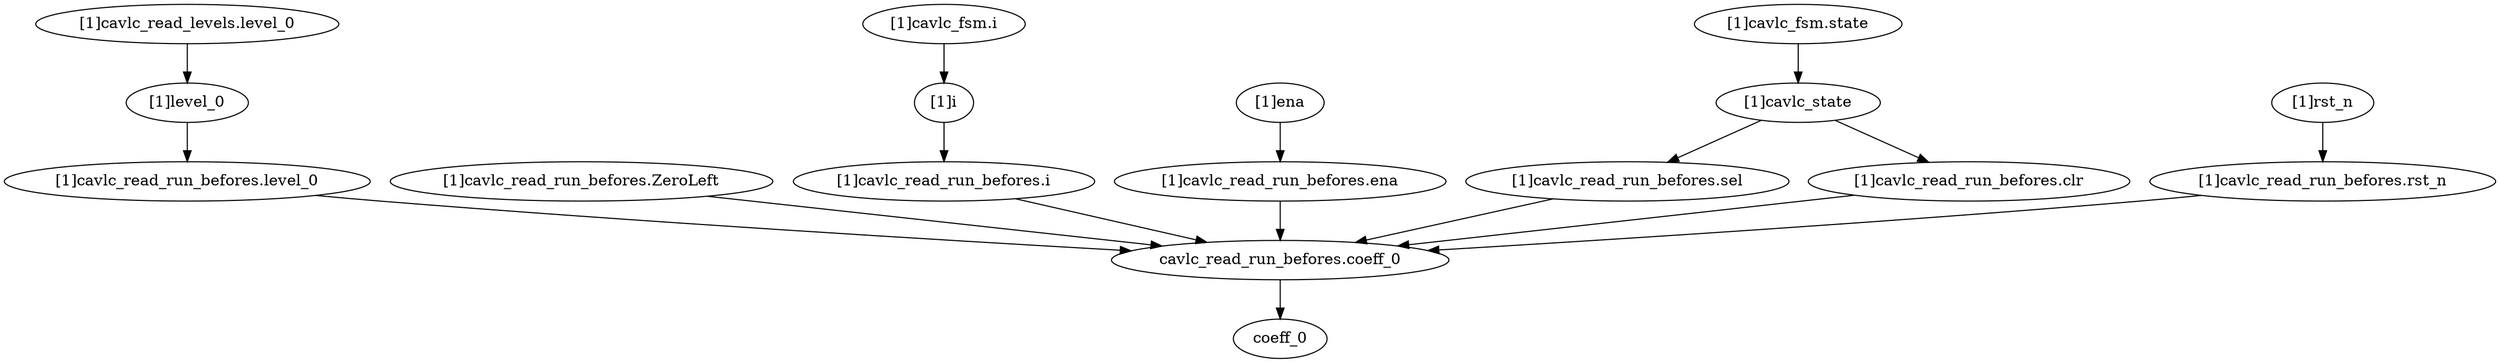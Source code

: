 strict digraph "" {
	coeff_0	 [complexity=0,
		importance=0.00480748179837,
		rank=0.0];
	"[1]level_0"	 [complexity=2,
		importance=0.0183666296772,
		rank=0.0091833148386];
	"[1]cavlc_read_run_befores.level_0"	 [complexity=2,
		importance=0.0139334213269,
		rank=0.00696671066347];
	"[1]level_0" -> "[1]cavlc_read_run_befores.level_0";
	"[1]cavlc_read_run_befores.ZeroLeft"	 [complexity=3,
		importance=0.0195952961786,
		rank=0.00653176539287];
	"cavlc_read_run_befores.coeff_0"	 [complexity=0,
		importance=0.00901108140257,
		rank=0.0];
	"[1]cavlc_read_run_befores.ZeroLeft" -> "cavlc_read_run_befores.coeff_0";
	"[1]cavlc_fsm.i"	 [complexity=1,
		importance=0.02934066986,
		rank=0.02934066986];
	"[1]i"	 [complexity=1,
		importance=0.015603592648,
		rank=0.015603592648];
	"[1]cavlc_fsm.i" -> "[1]i";
	"[1]cavlc_read_run_befores.i"	 [complexity=1,
		importance=0.0124940172799,
		rank=0.0124940172799];
	"[1]cavlc_read_run_befores.i" -> "cavlc_read_run_befores.coeff_0";
	"cavlc_read_run_befores.coeff_0" -> coeff_0;
	"[1]cavlc_read_run_befores.ena"	 [complexity=7,
		importance=0.0390204617174,
		rank=0.00557435167391];
	"[1]cavlc_read_run_befores.ena" -> "cavlc_read_run_befores.coeff_0";
	"[1]cavlc_read_run_befores.level_0" -> "cavlc_read_run_befores.coeff_0";
	"[1]ena"	 [complexity=7,
		importance=0.0417260362479,
		rank=0.00596086232113];
	"[1]ena" -> "[1]cavlc_read_run_befores.ena";
	"[1]cavlc_read_run_befores.sel"	 [complexity=5,
		importance=0.0208830455415,
		rank=0.00417660910829];
	"[1]cavlc_read_run_befores.sel" -> "cavlc_read_run_befores.coeff_0";
	"[1]cavlc_read_run_befores.clr"	 [complexity=2,
		importance=0.0208830455415,
		rank=0.0104415227707];
	"[1]cavlc_read_run_befores.clr" -> "cavlc_read_run_befores.coeff_0";
	"[1]cavlc_fsm.state"	 [complexity=5,
		importance=0.0464254451071,
		rank=0.00928508902142];
	"[1]cavlc_state"	 [complexity=5,
		importance=0.023989238593,
		rank=0.00479784771861];
	"[1]cavlc_fsm.state" -> "[1]cavlc_state";
	"[1]i" -> "[1]cavlc_read_run_befores.i";
	"[1]rst_n"	 [complexity=1,
		importance=0.0327825952395,
		rank=0.0327825952395];
	"[1]cavlc_read_run_befores.rst_n"	 [complexity=1,
		importance=0.0300770207089,
		rank=0.0300770207089];
	"[1]rst_n" -> "[1]cavlc_read_run_befores.rst_n";
	"[1]cavlc_read_levels.level_0"	 [complexity=2,
		importance=0.0218218516766,
		rank=0.0109109258383];
	"[1]cavlc_read_levels.level_0" -> "[1]level_0";
	"[1]cavlc_state" -> "[1]cavlc_read_run_befores.sel";
	"[1]cavlc_state" -> "[1]cavlc_read_run_befores.clr";
	"[1]cavlc_read_run_befores.rst_n" -> "cavlc_read_run_befores.coeff_0";
}
